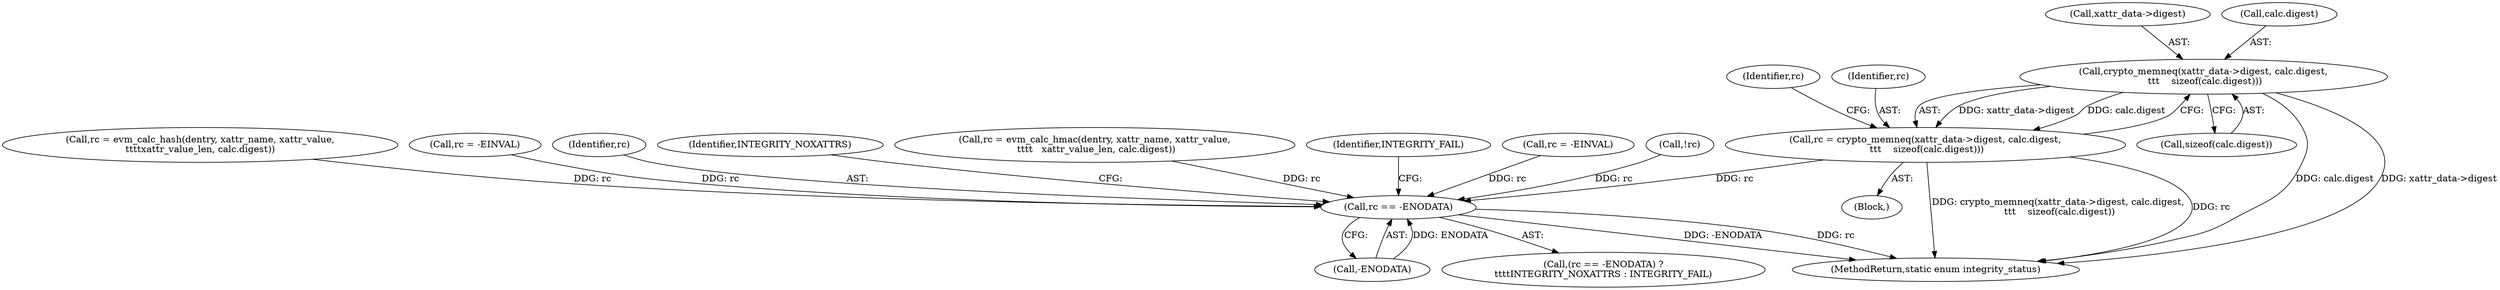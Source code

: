 digraph "0_linux_613317bd212c585c20796c10afe5daaa95d4b0a1@API" {
"1000214" [label="(Call,crypto_memneq(xattr_data->digest, calc.digest,\n \t\t\t    sizeof(calc.digest)))"];
"1000212" [label="(Call,rc = crypto_memneq(xattr_data->digest, calc.digest,\n \t\t\t    sizeof(calc.digest)))"];
"1000292" [label="(Call,rc == -ENODATA)"];
"1000215" [label="(Call,xattr_data->digest)"];
"1000292" [label="(Call,rc == -ENODATA)"];
"1000197" [label="(Block,)"];
"1000226" [label="(Identifier,rc)"];
"1000233" [label="(Call,rc = evm_calc_hash(dentry, xattr_name, xattr_value,\n\t\t\t\txattr_value_len, calc.digest))"];
"1000282" [label="(Call,rc = -EINVAL)"];
"1000213" [label="(Identifier,rc)"];
"1000218" [label="(Call,calc.digest)"];
"1000293" [label="(Identifier,rc)"];
"1000221" [label="(Call,sizeof(calc.digest))"];
"1000296" [label="(Identifier,INTEGRITY_NOXATTRS)"];
"1000199" [label="(Call,rc = evm_calc_hmac(dentry, xattr_name, xattr_value,\n \t\t\t\t   xattr_value_len, calc.digest))"];
"1000297" [label="(Identifier,INTEGRITY_FAIL)"];
"1000227" [label="(Call,rc = -EINVAL)"];
"1000310" [label="(MethodReturn,static enum integrity_status)"];
"1000262" [label="(Call,!rc)"];
"1000214" [label="(Call,crypto_memneq(xattr_data->digest, calc.digest,\n \t\t\t    sizeof(calc.digest)))"];
"1000294" [label="(Call,-ENODATA)"];
"1000212" [label="(Call,rc = crypto_memneq(xattr_data->digest, calc.digest,\n \t\t\t    sizeof(calc.digest)))"];
"1000291" [label="(Call,(rc == -ENODATA) ?\n\t\t\t\tINTEGRITY_NOXATTRS : INTEGRITY_FAIL)"];
"1000214" -> "1000212"  [label="AST: "];
"1000214" -> "1000221"  [label="CFG: "];
"1000215" -> "1000214"  [label="AST: "];
"1000218" -> "1000214"  [label="AST: "];
"1000221" -> "1000214"  [label="AST: "];
"1000212" -> "1000214"  [label="CFG: "];
"1000214" -> "1000310"  [label="DDG: calc.digest"];
"1000214" -> "1000310"  [label="DDG: xattr_data->digest"];
"1000214" -> "1000212"  [label="DDG: xattr_data->digest"];
"1000214" -> "1000212"  [label="DDG: calc.digest"];
"1000212" -> "1000197"  [label="AST: "];
"1000213" -> "1000212"  [label="AST: "];
"1000226" -> "1000212"  [label="CFG: "];
"1000212" -> "1000310"  [label="DDG: crypto_memneq(xattr_data->digest, calc.digest,\n \t\t\t    sizeof(calc.digest))"];
"1000212" -> "1000310"  [label="DDG: rc"];
"1000212" -> "1000292"  [label="DDG: rc"];
"1000292" -> "1000291"  [label="AST: "];
"1000292" -> "1000294"  [label="CFG: "];
"1000293" -> "1000292"  [label="AST: "];
"1000294" -> "1000292"  [label="AST: "];
"1000296" -> "1000292"  [label="CFG: "];
"1000297" -> "1000292"  [label="CFG: "];
"1000292" -> "1000310"  [label="DDG: -ENODATA"];
"1000292" -> "1000310"  [label="DDG: rc"];
"1000199" -> "1000292"  [label="DDG: rc"];
"1000227" -> "1000292"  [label="DDG: rc"];
"1000262" -> "1000292"  [label="DDG: rc"];
"1000233" -> "1000292"  [label="DDG: rc"];
"1000282" -> "1000292"  [label="DDG: rc"];
"1000294" -> "1000292"  [label="DDG: ENODATA"];
}
